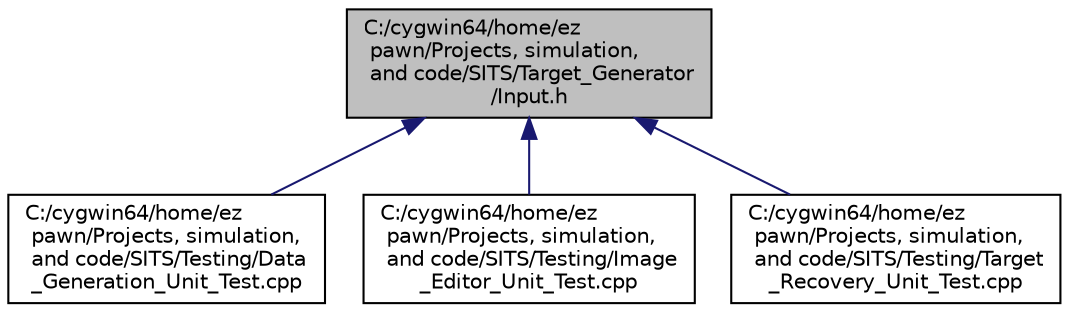 digraph "C:/cygwin64/home/ez pawn/Projects, simulation, and code/SITS/Target_Generator/Input.h"
{
  edge [fontname="Helvetica",fontsize="10",labelfontname="Helvetica",labelfontsize="10"];
  node [fontname="Helvetica",fontsize="10",shape=record];
  Node9 [label="C:/cygwin64/home/ez\l pawn/Projects, simulation,\l and code/SITS/Target_Generator\l/Input.h",height=0.2,width=0.4,color="black", fillcolor="grey75", style="filled", fontcolor="black"];
  Node9 -> Node10 [dir="back",color="midnightblue",fontsize="10",style="solid"];
  Node10 [label="C:/cygwin64/home/ez\l pawn/Projects, simulation,\l and code/SITS/Testing/Data\l_Generation_Unit_Test.cpp",height=0.2,width=0.4,color="black", fillcolor="white", style="filled",URL="$_data___generation___unit___test_8cpp.html"];
  Node9 -> Node11 [dir="back",color="midnightblue",fontsize="10",style="solid"];
  Node11 [label="C:/cygwin64/home/ez\l pawn/Projects, simulation,\l and code/SITS/Testing/Image\l_Editor_Unit_Test.cpp",height=0.2,width=0.4,color="black", fillcolor="white", style="filled",URL="$_image___editor___unit___test_8cpp.html"];
  Node9 -> Node12 [dir="back",color="midnightblue",fontsize="10",style="solid"];
  Node12 [label="C:/cygwin64/home/ez\l pawn/Projects, simulation,\l and code/SITS/Testing/Target\l_Recovery_Unit_Test.cpp",height=0.2,width=0.4,color="black", fillcolor="white", style="filled",URL="$_target___recovery___unit___test_8cpp.html"];
}
